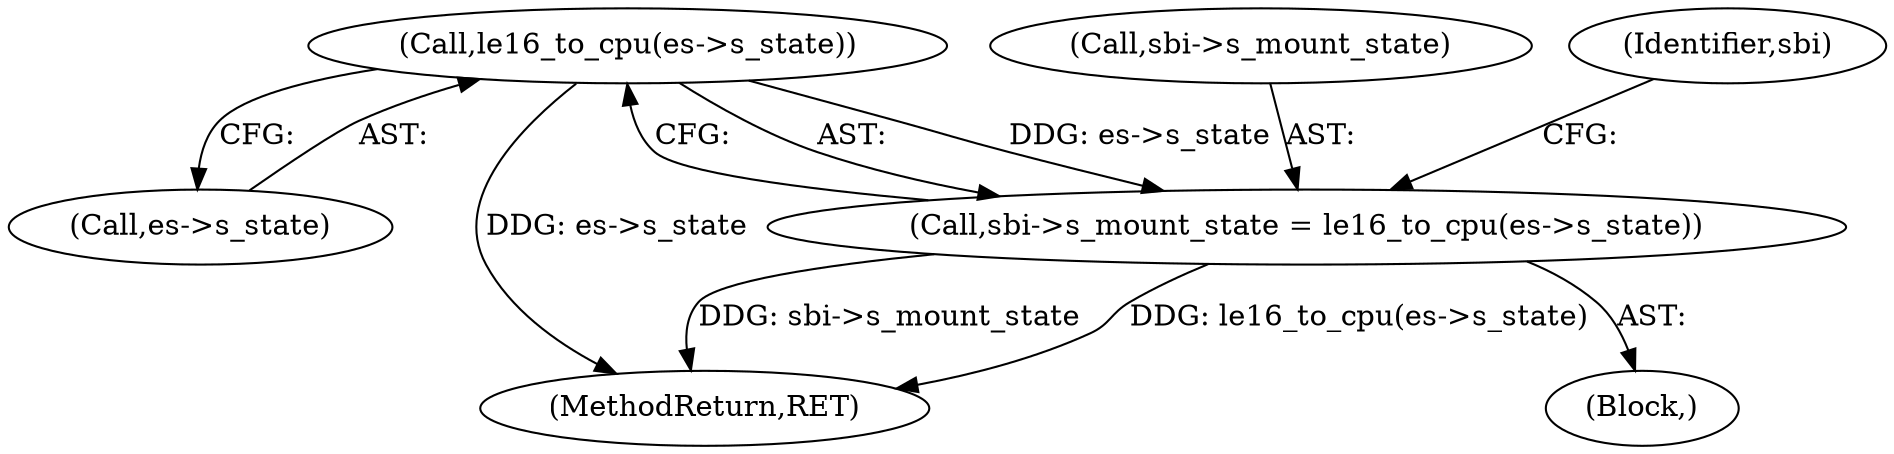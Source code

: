 digraph "0_linux_0449641130f5652b344ef6fa39fa019d7e94660a@pointer" {
"1000933" [label="(Call,le16_to_cpu(es->s_state))"];
"1000929" [label="(Call,sbi->s_mount_state = le16_to_cpu(es->s_state))"];
"1000933" [label="(Call,le16_to_cpu(es->s_state))"];
"1000930" [label="(Call,sbi->s_mount_state)"];
"1000934" [label="(Call,es->s_state)"];
"1000929" [label="(Call,sbi->s_mount_state = le16_to_cpu(es->s_state))"];
"1000939" [label="(Identifier,sbi)"];
"1002222" [label="(MethodReturn,RET)"];
"1000124" [label="(Block,)"];
"1000933" -> "1000929"  [label="AST: "];
"1000933" -> "1000934"  [label="CFG: "];
"1000934" -> "1000933"  [label="AST: "];
"1000929" -> "1000933"  [label="CFG: "];
"1000933" -> "1002222"  [label="DDG: es->s_state"];
"1000933" -> "1000929"  [label="DDG: es->s_state"];
"1000929" -> "1000124"  [label="AST: "];
"1000930" -> "1000929"  [label="AST: "];
"1000939" -> "1000929"  [label="CFG: "];
"1000929" -> "1002222"  [label="DDG: le16_to_cpu(es->s_state)"];
"1000929" -> "1002222"  [label="DDG: sbi->s_mount_state"];
}
